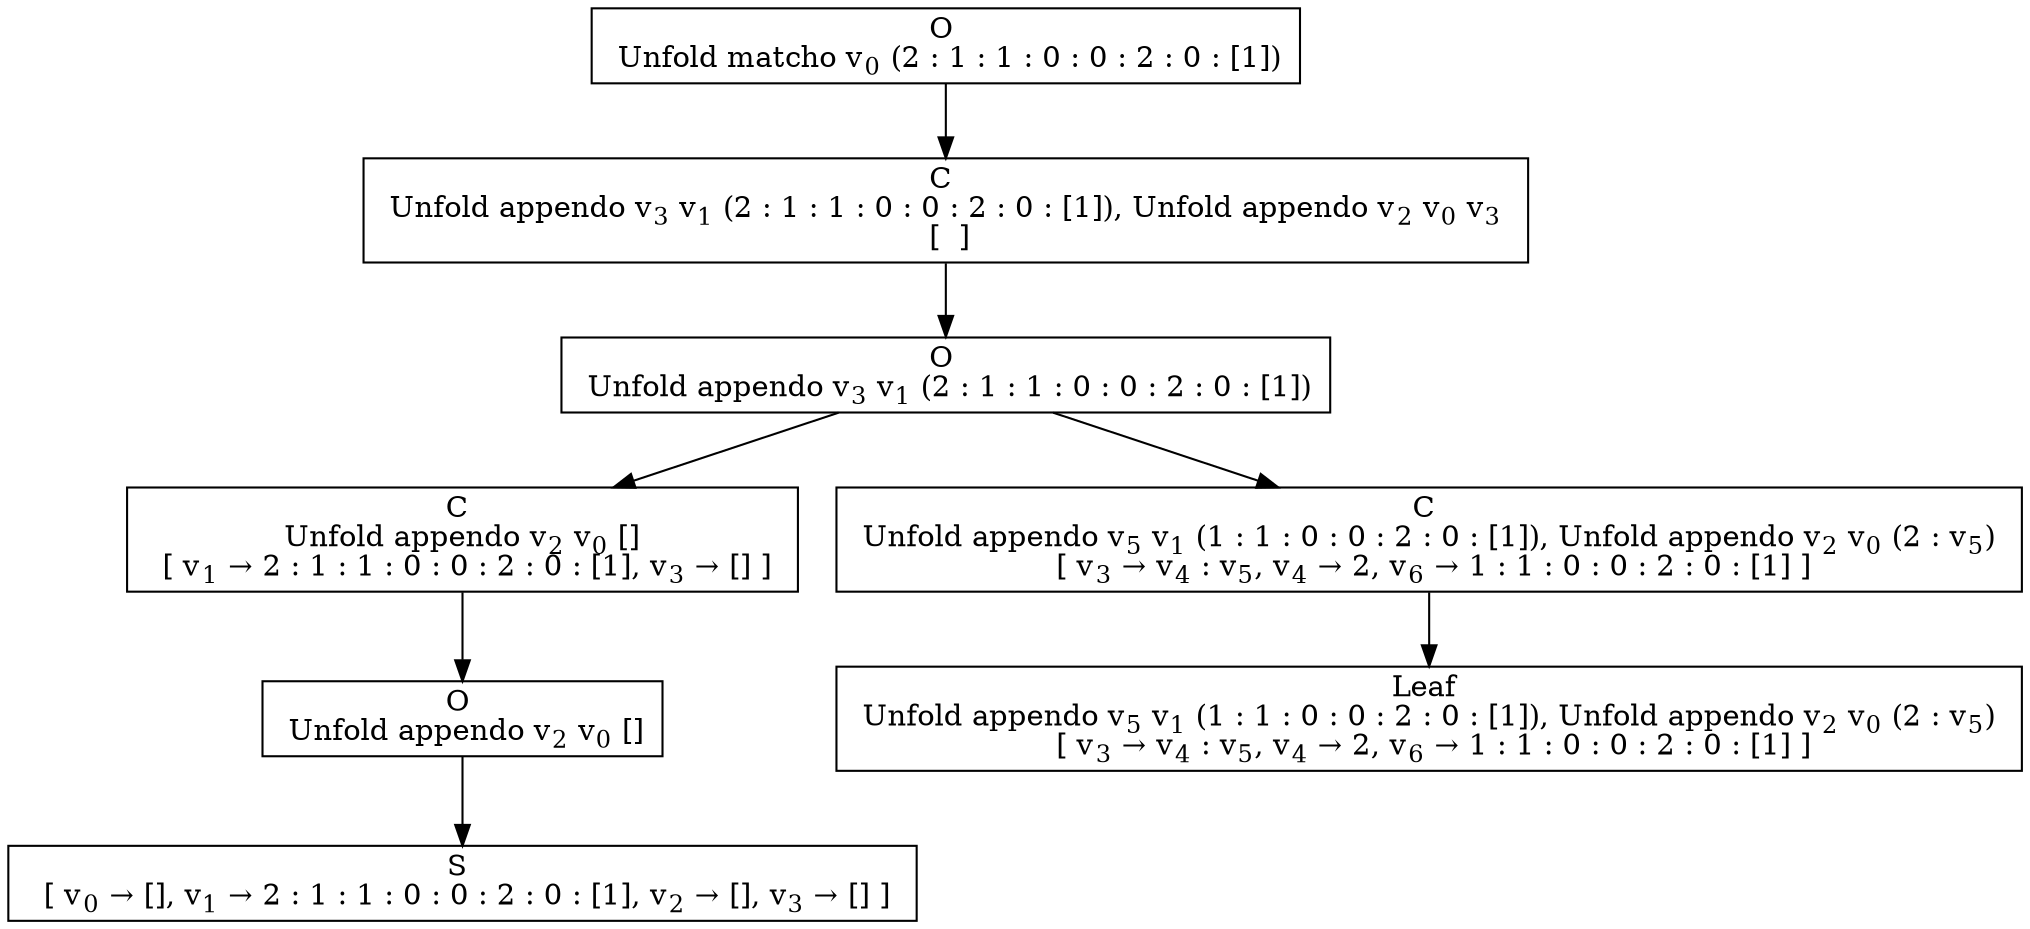 digraph {
    graph [rankdir=TB
          ,bgcolor=transparent];
    node [shape=box
         ,fillcolor=white
         ,style=filled];
    0 [label=<O <BR/> Unfold matcho v<SUB>0</SUB> (2 : 1 : 1 : 0 : 0 : 2 : 0 : [1])>];
    1 [label=<C <BR/> Unfold appendo v<SUB>3</SUB> v<SUB>1</SUB> (2 : 1 : 1 : 0 : 0 : 2 : 0 : [1]), Unfold appendo v<SUB>2</SUB> v<SUB>0</SUB> v<SUB>3</SUB> <BR/>  [  ] >];
    2 [label=<O <BR/> Unfold appendo v<SUB>3</SUB> v<SUB>1</SUB> (2 : 1 : 1 : 0 : 0 : 2 : 0 : [1])>];
    3 [label=<C <BR/> Unfold appendo v<SUB>2</SUB> v<SUB>0</SUB> [] <BR/>  [ v<SUB>1</SUB> &rarr; 2 : 1 : 1 : 0 : 0 : 2 : 0 : [1], v<SUB>3</SUB> &rarr; [] ] >];
    4 [label=<C <BR/> Unfold appendo v<SUB>5</SUB> v<SUB>1</SUB> (1 : 1 : 0 : 0 : 2 : 0 : [1]), Unfold appendo v<SUB>2</SUB> v<SUB>0</SUB> (2 : v<SUB>5</SUB>) <BR/>  [ v<SUB>3</SUB> &rarr; v<SUB>4</SUB> : v<SUB>5</SUB>, v<SUB>4</SUB> &rarr; 2, v<SUB>6</SUB> &rarr; 1 : 1 : 0 : 0 : 2 : 0 : [1] ] >];
    5 [label=<O <BR/> Unfold appendo v<SUB>2</SUB> v<SUB>0</SUB> []>];
    6 [label=<S <BR/>  [ v<SUB>0</SUB> &rarr; [], v<SUB>1</SUB> &rarr; 2 : 1 : 1 : 0 : 0 : 2 : 0 : [1], v<SUB>2</SUB> &rarr; [], v<SUB>3</SUB> &rarr; [] ] >];
    7 [label=<Leaf <BR/> Unfold appendo v<SUB>5</SUB> v<SUB>1</SUB> (1 : 1 : 0 : 0 : 2 : 0 : [1]), Unfold appendo v<SUB>2</SUB> v<SUB>0</SUB> (2 : v<SUB>5</SUB>) <BR/>  [ v<SUB>3</SUB> &rarr; v<SUB>4</SUB> : v<SUB>5</SUB>, v<SUB>4</SUB> &rarr; 2, v<SUB>6</SUB> &rarr; 1 : 1 : 0 : 0 : 2 : 0 : [1] ] >];
    0 -> 1 [label=""];
    1 -> 2 [label=""];
    2 -> 3 [label=""];
    2 -> 4 [label=""];
    3 -> 5 [label=""];
    4 -> 7 [label=""];
    5 -> 6 [label=""];
}